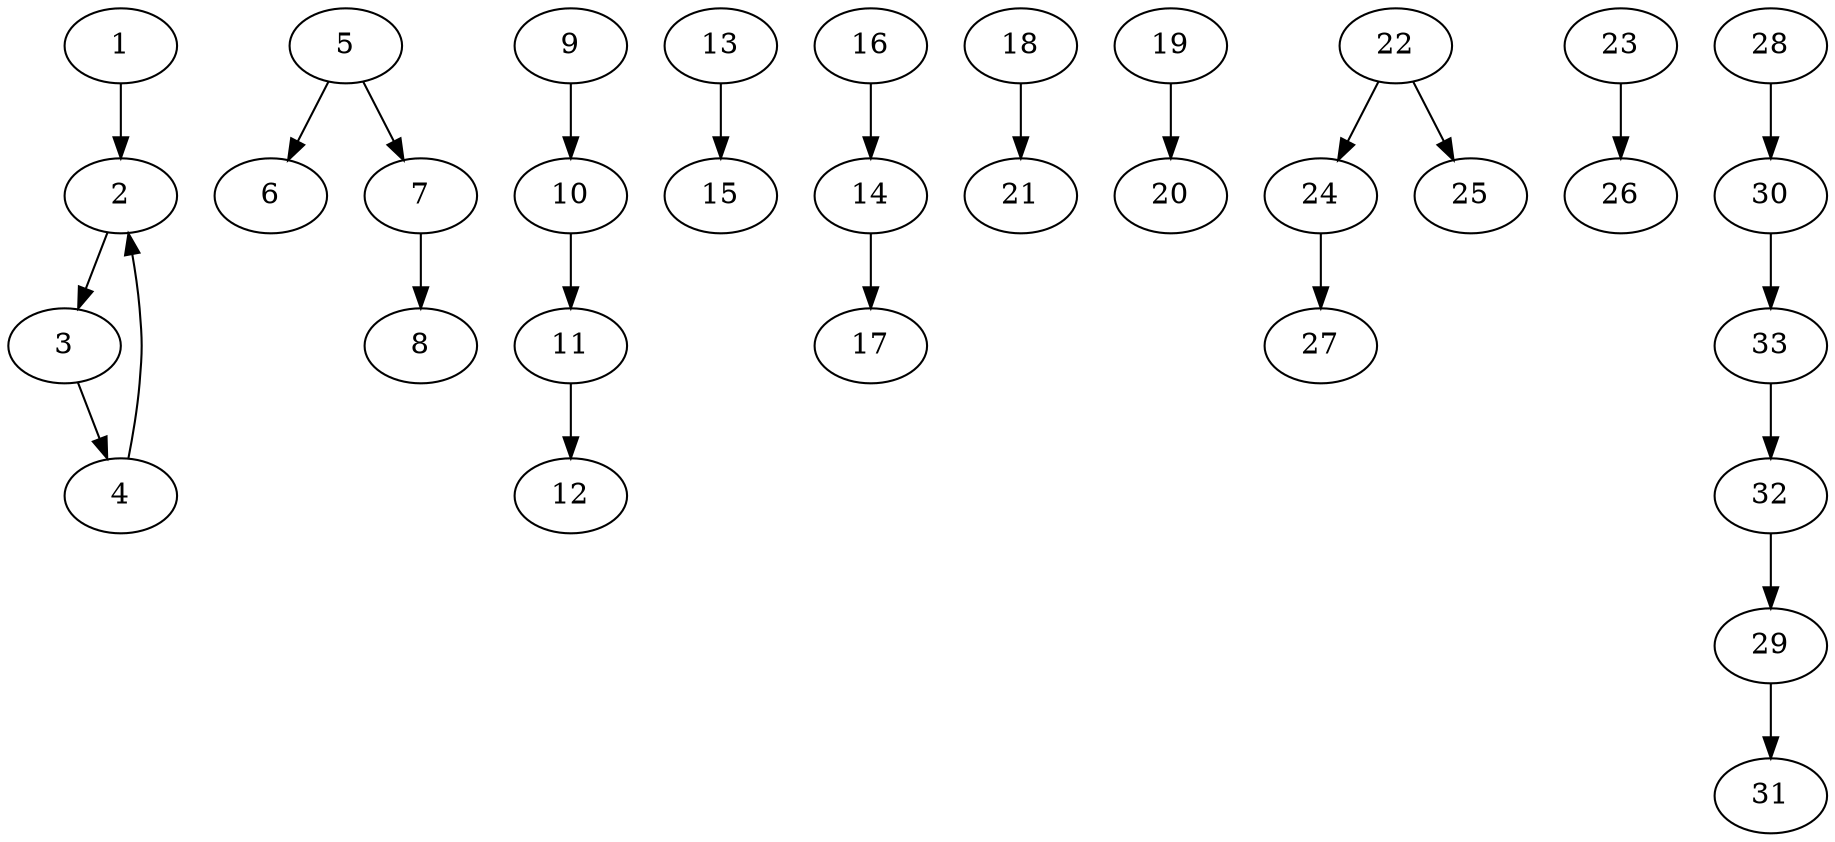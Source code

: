 # Compile: dot -Kfdp -n -Tpng -o solution.png data.dot
digraph G {
1 [pos="0,0!"]
2 [pos="0,1!"]
3 [pos="0,2!"]
4 [pos="1,1.5!"]
5 [pos="2,0!"]
6 [pos="2,2!"]
7 [pos="3,0!"]
8 [pos="3,2!"]
9 [pos="4,0!"]
10 [pos="4,2!"]
11 [pos="5,0!"]
12 [pos="5,2!"]
13 [pos="6,0!"]
14 [pos="6,1!"]
15 [pos="6,2!"]
16 [pos="7,0!"]
17 [pos="7,2!"]
18 [pos="8,2!"]
19 [pos="8.5,0!"]
20 [pos="8.5,2!"]
21 [pos="9,2!"]
22 [pos="10,0!"]
23 [pos="10,1!"]
24 [pos="10,2!"]
25 [pos="11,0!"]
26 [pos="11,1!"]
27 [pos="11,2!"]
28 [pos="12,0!"]
29 [pos="12,1!"]
30 [pos="12,2!"]
31 [pos="13,0!"]
32 [pos="13,1!"]
33 [pos="13,2!"]
1 -> 2
2 -> 3
3 -> 4
4 -> 2
5 -> 6
5 -> 7
7 -> 8
9 -> 10
10 -> 11
11 -> 12
13 -> 15
16 -> 14
14 -> 17
18 -> 21
19 -> 20
22 -> 24
24 -> 27
22 -> 25
23 -> 26
28 -> 30
30 -> 33
33 -> 32
32 -> 29
29 -> 31
}
